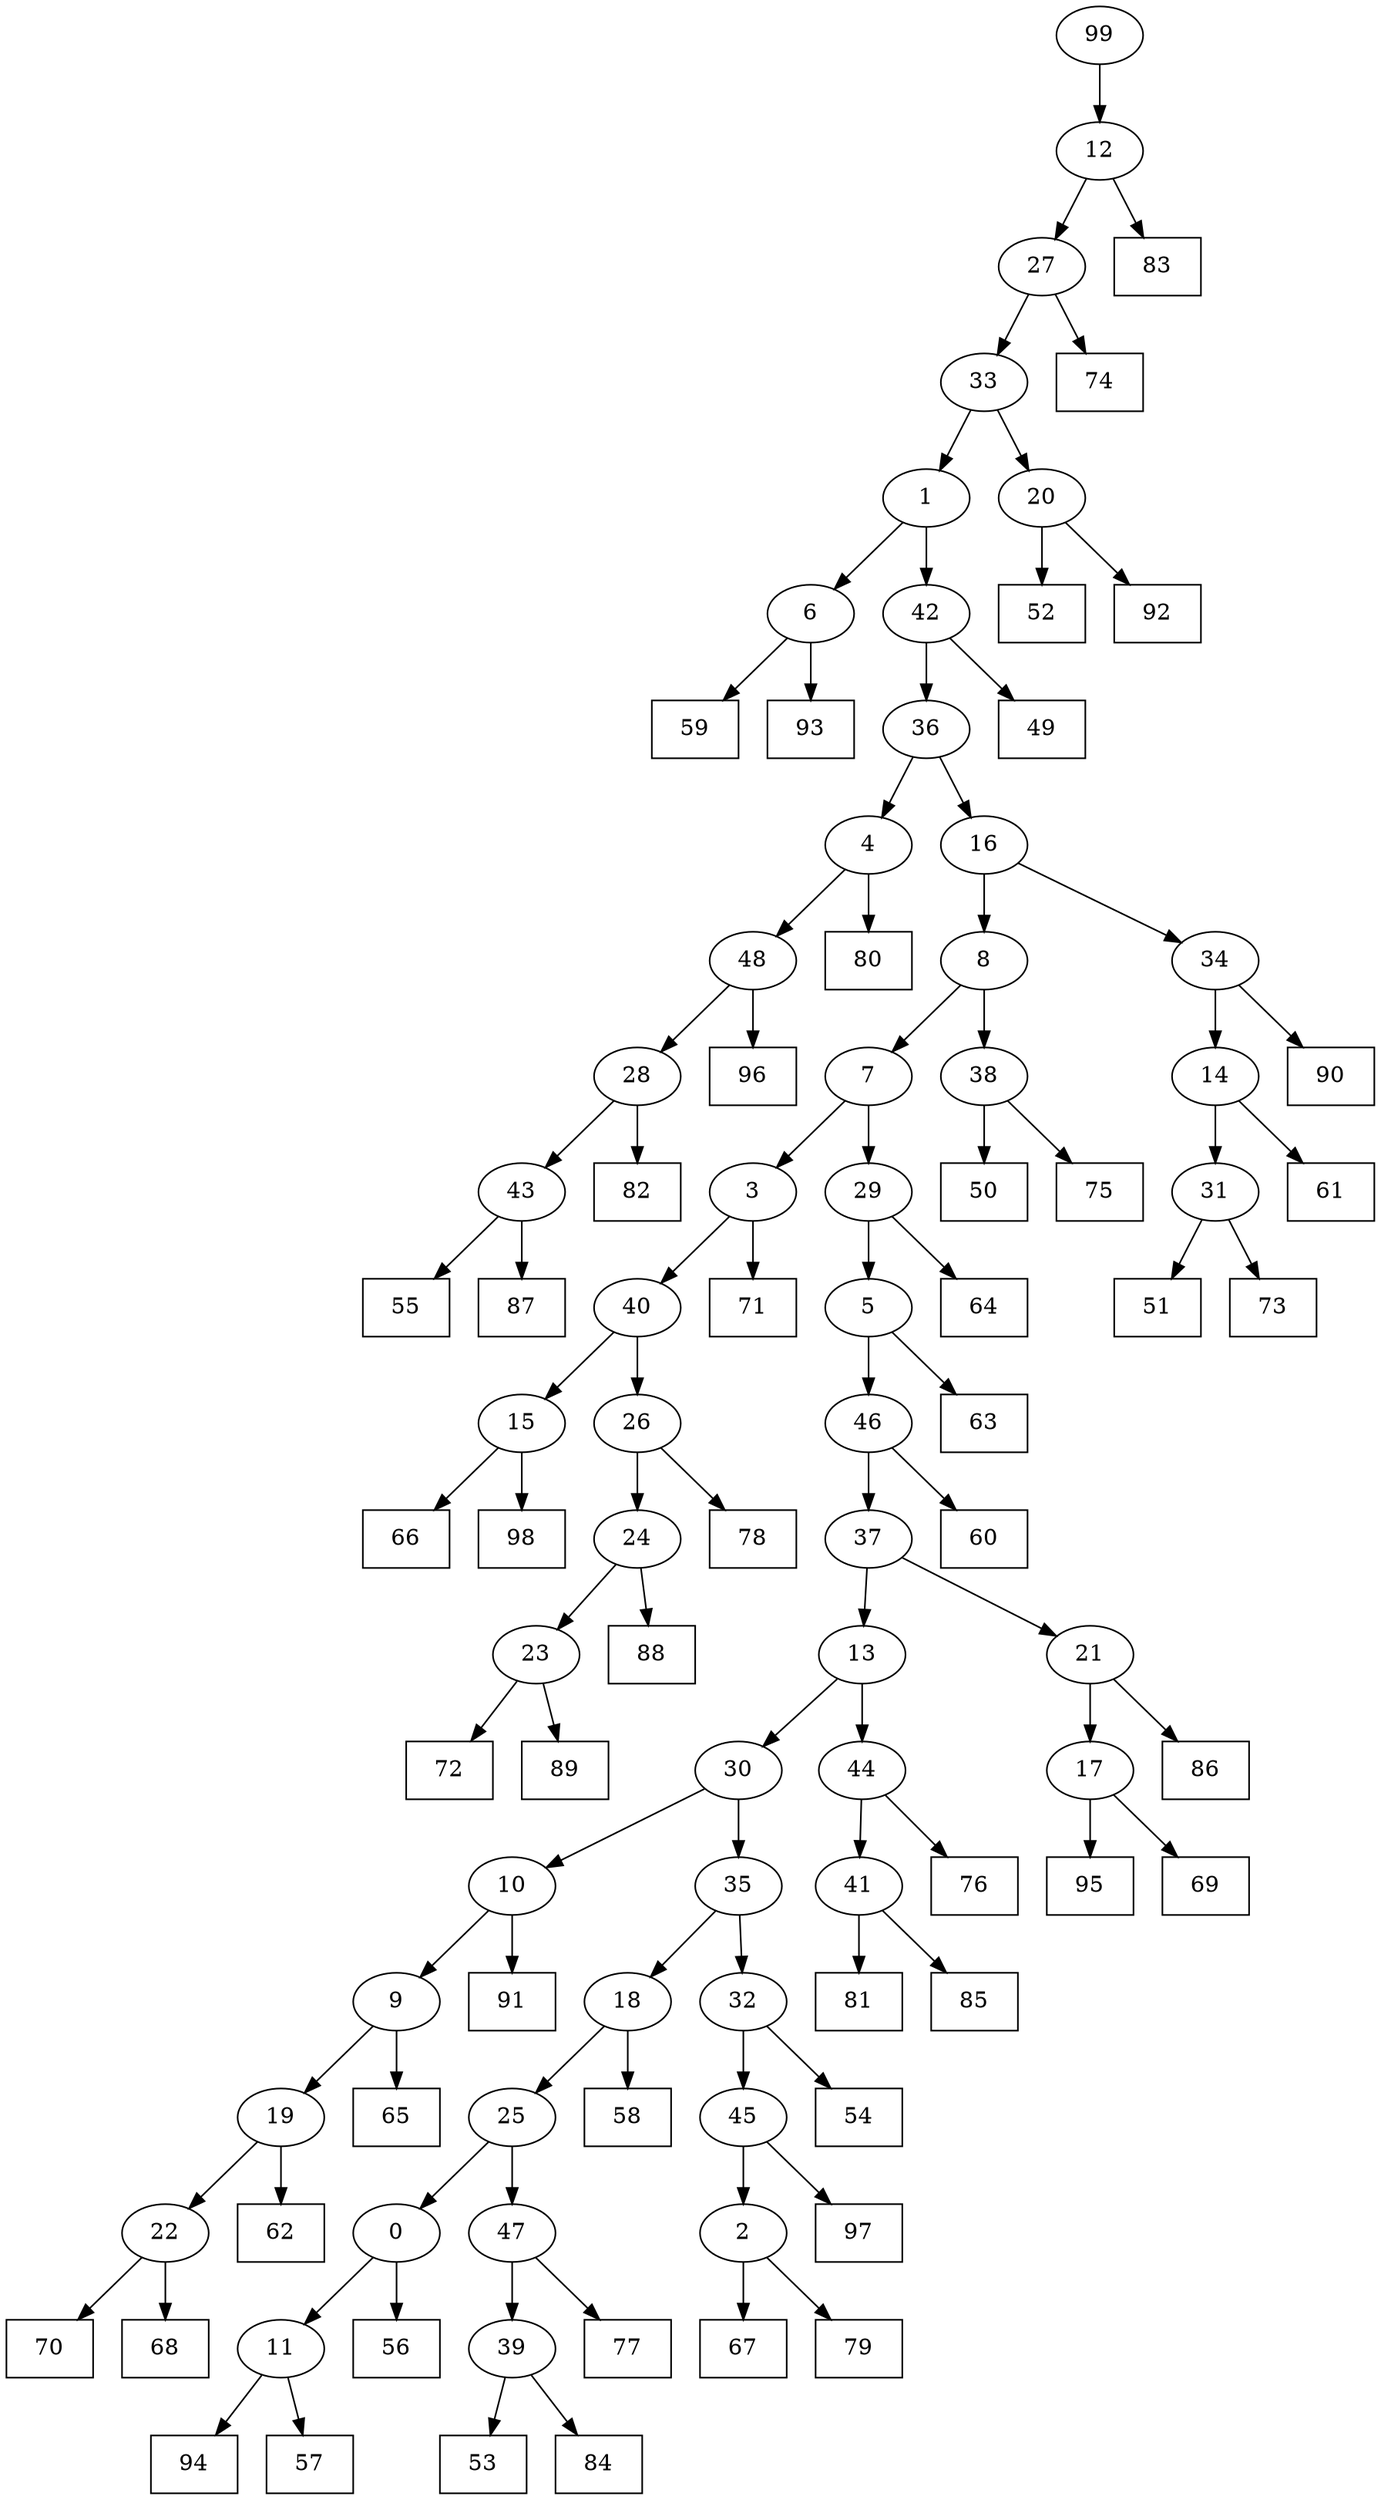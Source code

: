 digraph G {
0[label="0"];
1[label="1"];
2[label="2"];
3[label="3"];
4[label="4"];
5[label="5"];
6[label="6"];
7[label="7"];
8[label="8"];
9[label="9"];
10[label="10"];
11[label="11"];
12[label="12"];
13[label="13"];
14[label="14"];
15[label="15"];
16[label="16"];
17[label="17"];
18[label="18"];
19[label="19"];
20[label="20"];
21[label="21"];
22[label="22"];
23[label="23"];
24[label="24"];
25[label="25"];
26[label="26"];
27[label="27"];
28[label="28"];
29[label="29"];
30[label="30"];
31[label="31"];
32[label="32"];
33[label="33"];
34[label="34"];
35[label="35"];
36[label="36"];
37[label="37"];
38[label="38"];
39[label="39"];
40[label="40"];
41[label="41"];
42[label="42"];
43[label="43"];
44[label="44"];
45[label="45"];
46[label="46"];
47[label="47"];
48[label="48"];
49[shape=box,label="65"];
50[shape=box,label="70"];
51[shape=box,label="71"];
52[shape=box,label="55"];
53[shape=box,label="82"];
54[shape=box,label="67"];
55[shape=box,label="64"];
56[shape=box,label="95"];
57[shape=box,label="63"];
58[shape=box,label="68"];
59[shape=box,label="51"];
60[shape=box,label="56"];
61[shape=box,label="88"];
62[shape=box,label="60"];
63[shape=box,label="79"];
64[shape=box,label="94"];
65[shape=box,label="49"];
66[shape=box,label="58"];
67[shape=box,label="81"];
68[shape=box,label="50"];
69[shape=box,label="73"];
70[shape=box,label="91"];
71[shape=box,label="80"];
72[shape=box,label="54"];
73[shape=box,label="72"];
74[shape=box,label="52"];
75[shape=box,label="76"];
76[shape=box,label="53"];
77[shape=box,label="83"];
78[shape=box,label="78"];
79[shape=box,label="96"];
80[shape=box,label="59"];
81[shape=box,label="89"];
82[shape=box,label="87"];
83[shape=box,label="75"];
84[shape=box,label="84"];
85[shape=box,label="69"];
86[shape=box,label="86"];
87[shape=box,label="93"];
88[shape=box,label="77"];
89[shape=box,label="74"];
90[shape=box,label="66"];
91[shape=box,label="98"];
92[shape=box,label="62"];
93[shape=box,label="92"];
94[shape=box,label="57"];
95[shape=box,label="90"];
96[shape=box,label="61"];
97[shape=box,label="97"];
98[shape=box,label="85"];
99[label="99"];
11->94 ;
3->51 ;
22->50 ;
20->74 ;
48->79 ;
27->89 ;
11->64 ;
22->58 ;
16->34 ;
36->16 ;
23->81 ;
43->52 ;
33->20 ;
0->60 ;
31->69 ;
21->86 ;
15->90 ;
29->55 ;
33->1 ;
23->73 ;
6->87 ;
16->8 ;
26->24 ;
9->49 ;
4->71 ;
19->22 ;
47->39 ;
45->97 ;
41->98 ;
27->33 ;
37->21 ;
38->68 ;
7->3 ;
1->42 ;
32->45 ;
32->72 ;
8->7 ;
19->92 ;
10->9 ;
7->29 ;
42->65 ;
39->84 ;
42->36 ;
36->4 ;
40->26 ;
24->61 ;
13->30 ;
3->40 ;
40->15 ;
14->96 ;
9->19 ;
8->38 ;
38->83 ;
39->76 ;
28->53 ;
14->31 ;
31->59 ;
12->77 ;
5->46 ;
46->62 ;
15->91 ;
35->32 ;
2->63 ;
25->0 ;
0->11 ;
44->41 ;
41->67 ;
21->17 ;
17->56 ;
13->44 ;
34->95 ;
29->5 ;
5->57 ;
18->66 ;
99->12 ;
12->27 ;
30->10 ;
43->82 ;
20->93 ;
17->85 ;
45->2 ;
2->54 ;
10->70 ;
6->80 ;
24->23 ;
25->47 ;
47->88 ;
1->6 ;
4->48 ;
26->78 ;
46->37 ;
37->13 ;
18->25 ;
44->75 ;
30->35 ;
35->18 ;
34->14 ;
48->28 ;
28->43 ;
}

